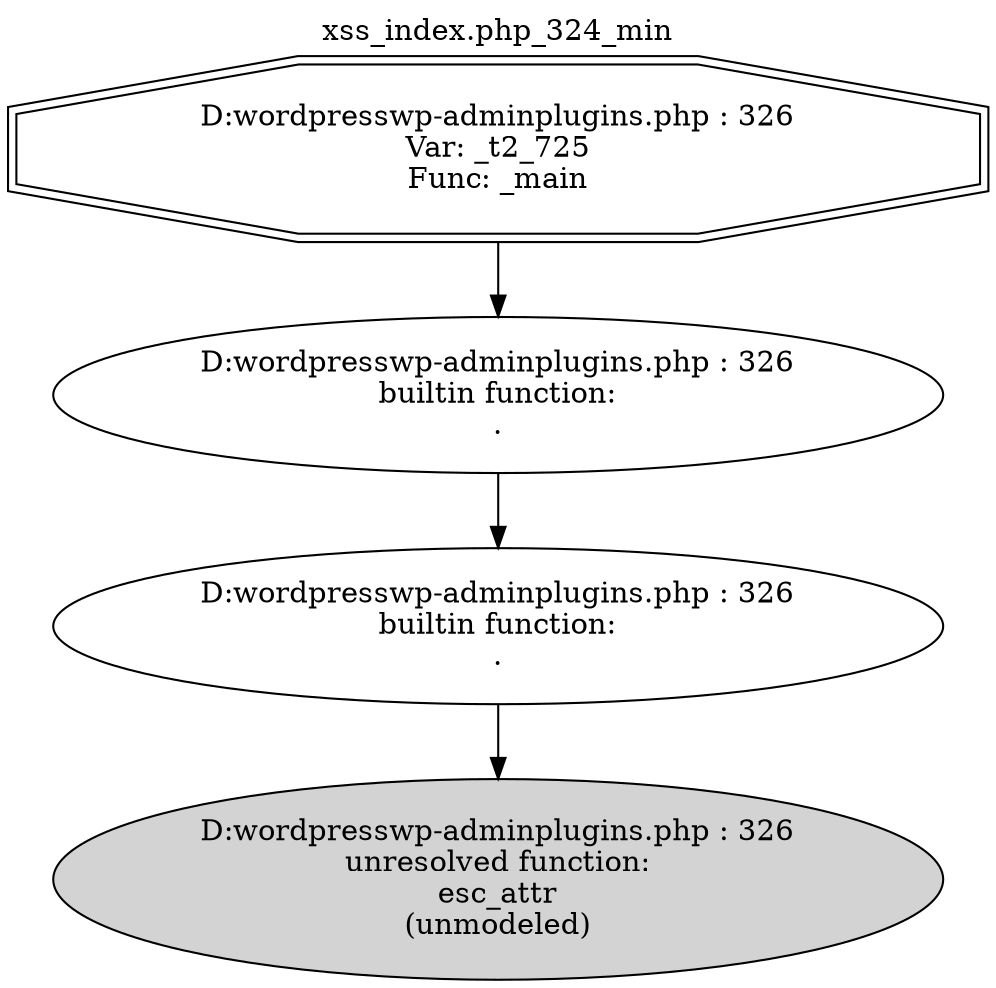 digraph cfg {
  label="xss_index.php_324_min";
  labelloc=t;
  n1 [shape=doubleoctagon, label="D:\wordpress\wp-admin\plugins.php : 326\nVar: _t2_725\nFunc: _main\n"];
  n2 [shape=ellipse, label="D:\wordpress\wp-admin\plugins.php : 326\nbuiltin function:\n.\n"];
  n3 [shape=ellipse, label="D:\wordpress\wp-admin\plugins.php : 326\nbuiltin function:\n.\n"];
  n4 [shape=ellipse, label="D:\wordpress\wp-admin\plugins.php : 326\nunresolved function:\nesc_attr\n(unmodeled)\n",style=filled];
  n1 -> n2;
  n2 -> n3;
  n3 -> n4;
}
